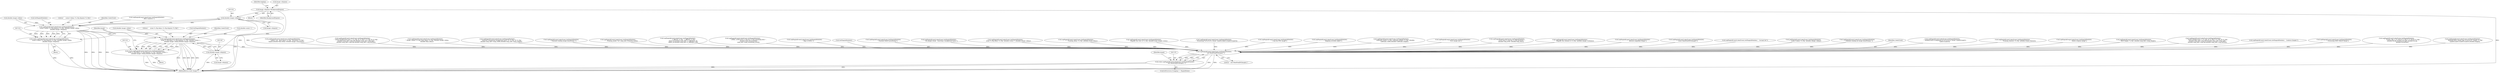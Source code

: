 digraph "0_ImageMagick_22e0310345499ffe906c604428f2a3a668942b05@pointer" {
"1007334" [label="(Call,(double) image->dispose)"];
"1007299" [label="(Call,image->dispose=BackgroundDispose)"];
"1007325" [label="(Call,LogMagickEvent(CoderEvent,GetMagickModule(),\n        \"    scene 0 delay=%.20g dispose=%.20g\",(double) image->delay,\n        (double) image->dispose))"];
"1007323" [label="(Call,(void) LogMagickEvent(CoderEvent,GetMagickModule(),\n        \"    scene 0 delay=%.20g dispose=%.20g\",(double) image->delay,\n        (double) image->dispose))"];
"1007353" [label="(Call,LogMagickEvent(CoderEvent,GetMagickModule(),\n          \"    scene %.20g delay=%.20g dispose=%.20g\",(double) scene++,\n          (double) image->delay,(double) image->dispose))"];
"1007351" [label="(Call,(void) LogMagickEvent(CoderEvent,GetMagickModule(),\n          \"    scene %.20g delay=%.20g dispose=%.20g\",(double) scene++,\n          (double) image->delay,(double) image->dispose))"];
"1007377" [label="(Call,LogMagickEvent(CoderEvent,GetMagickModule(),\n      \"  exit ReadOneJNGImage();\"))"];
"1007375" [label="(Call,(void) LogMagickEvent(CoderEvent,GetMagickModule(),\n      \"  exit ReadOneJNGImage();\"))"];
"1007366" [label="(Call,(double) image->dispose)"];
"1004327" [label="(Call,LogMagickEvent(CoderEvent,GetMagickModule(),\n                    \"  Inserted transparent background layer, W=%.20g, H=%.20g\",\n                    (double) mng_info->mng_width,(double) mng_info->mng_height))"];
"1007336" [label="(Call,image->dispose)"];
"1007299" [label="(Call,image->dispose=BackgroundDispose)"];
"1006675" [label="(Call,LogMagickEvent(CoderEvent,GetMagickModule(),\n          \"  Finished reading image datastream.\"))"];
"1002085" [label="(Call,LogMagickEvent(CoderEvent,GetMagickModule(),\n                \"    Framing_mode=%d\",mng_info->framing_mode))"];
"1001307" [label="(Call,LogMagickEvent(CoderEvent,GetMagickModule(),\n                          \"  x_off[%d]: %.20g,  y_off[%d]: %.20g\",\n                          object_id,(double) mng_info->x_off[object_id],\n                          object_id,(double) mng_info->y_off[object_id]))"];
"1003135" [label="(Call,LogMagickEvent(CoderEvent,GetMagickModule(),\n                          \"  ENDL: LOOP level %.20g has %.20g remaining iters \",\n                            (double) loop_level,(double)\n                            mng_info->loop_count[loop_level]))"];
"1000676" [label="(Call,LogMagickEvent(CoderEvent,GetMagickModule(),\n                \"  Skip to IEND.\"))"];
"1000181" [label="(Block,)"];
"1007306" [label="(Identifier,logging)"];
"1007377" [label="(Call,LogMagickEvent(CoderEvent,GetMagickModule(),\n      \"  exit ReadOneJNGImage();\"))"];
"1007379" [label="(Call,GetMagickModule())"];
"1006224" [label="(Call,LogMagickEvent(CoderEvent,GetMagickModule(),\n                    \"  Finished MAGN processing\"))"];
"1007366" [label="(Call,(double) image->dispose)"];
"1006722" [label="(Call,LogMagickEvent(CoderEvent,GetMagickModule(),\n          \"  No images found.  Inserting a background layer.\"))"];
"1007329" [label="(Call,(double) image->delay)"];
"1007327" [label="(Call,GetMagickModule())"];
"1007127" [label="(Call,LogMagickEvent(CoderEvent,GetMagickModule(),\n          \"    scene %.20g delay=%.20g\",(double) scene++,(double) image->delay))"];
"1007328" [label="(Literal,\"    scene 0 delay=%.20g dispose=%.20g\")"];
"1007325" [label="(Call,LogMagickEvent(CoderEvent,GetMagickModule(),\n        \"    scene 0 delay=%.20g dispose=%.20g\",(double) image->delay,\n        (double) image->dispose))"];
"1002199" [label="(Call,LogMagickEvent(CoderEvent,GetMagickModule(),\n                            \"    Framing_delay=%.20g\",(double) frame_delay))"];
"1005202" [label="(Call,LogMagickEvent(CoderEvent,GetMagickModule(),\n                    \"    Magnify the rows to %.20g\",(double) large_image->rows))"];
"1007375" [label="(Call,(void) LogMagickEvent(CoderEvent,GetMagickModule(),\n      \"  exit ReadOneJNGImage();\"))"];
"1007371" [label="(ControlStructure,if (logging != MagickFalse))"];
"1007351" [label="(Call,(void) LogMagickEvent(CoderEvent,GetMagickModule(),\n          \"    scene %.20g delay=%.20g dispose=%.20g\",(double) scene++,\n          (double) image->delay,(double) image->dispose))"];
"1007382" [label="(Identifier,image)"];
"1007308" [label="(Block,)"];
"1007383" [label="(MethodReturn,static Image *)"];
"1004057" [label="(Call,LogMagickEvent(CoderEvent,GetMagickModule(),\n            \"  Processing %c%c%c%c chunk\",type[0],type[1],type[2],type[3]))"];
"1007368" [label="(Call,image->dispose)"];
"1007342" [label="(Identifier,image)"];
"1007326" [label="(Identifier,CoderEvent)"];
"1006382" [label="(Call,LogMagickEvent(CoderEvent,GetMagickModule(),\n                \"  Crop the PNG image\"))"];
"1007354" [label="(Identifier,CoderEvent)"];
"1004100" [label="(Call,LogMagickEvent(CoderEvent,GetMagickModule(),\n                \"  Skipping invisible object\"))"];
"1002386" [label="(Call,LogMagickEvent(CoderEvent,GetMagickModule(),\n                \"   subframe_width=%.20g, subframe_height=%.20g\",(double)\n                subframe_width,(double) subframe_height))"];
"1007357" [label="(Call,(double) scene++)"];
"1007300" [label="(Call,image->dispose)"];
"1006952" [label="(Call,LogMagickEvent(CoderEvent,GetMagickModule(),\n            \"  First image null\"))"];
"1007380" [label="(Literal,\"  exit ReadOneJNGImage();\")"];
"1003019" [label="(Call,LogMagickEvent(CoderEvent,GetMagickModule(),\n                    \"  LOOP level %.20g has %.20g iterations \",\n                    (double) loop_level, (double) loop_iters))"];
"1005756" [label="(Call,LogMagickEvent(CoderEvent,GetMagickModule(),\n                    \"    Magnify the columns to %.20g\",(double) image->columns))"];
"1005025" [label="(Call,LogMagickEvent(CoderEvent,GetMagickModule(),\n                    \"    Allocate magnified image\"))"];
"1007361" [label="(Call,(double) image->delay)"];
"1000269" [label="(Call,LogMagickEvent(CoderEvent,GetMagickModule(),\n    \"  Enter ReadOneMNGImage()\"))"];
"1007334" [label="(Call,(double) image->dispose)"];
"1006910" [label="(Call,LogMagickEvent(CoderEvent,GetMagickModule(),\"  Corrupt list\"))"];
"1007353" [label="(Call,LogMagickEvent(CoderEvent,GetMagickModule(),\n          \"    scene %.20g delay=%.20g dispose=%.20g\",(double) scene++,\n          (double) image->delay,(double) image->dispose))"];
"1007104" [label="(Call,LogMagickEvent(CoderEvent,GetMagickModule(),\n        \"    scene 0 delay=%.20g\",(double) image->delay))"];
"1006696" [label="(Call,LogMagickEvent(CoderEvent,GetMagickModule(),\n      \"  Finished reading all image datastreams.\"))"];
"1007378" [label="(Identifier,CoderEvent)"];
"1004659" [label="(Call,LogMagickEvent(CoderEvent,GetMagickModule(),\n            \"  Seeking back to beginning of %c%c%c%c chunk\",type[0],type[1],\n            type[2],type[3]))"];
"1002260" [label="(Call,LogMagickEvent(CoderEvent,GetMagickModule(),\n                            \"    Framing_timeout=%.20g\",(double) frame_timeout))"];
"1005735" [label="(Call,LogMagickEvent(CoderEvent,GetMagickModule(),\n                    \"    Delete original image\"))"];
"1007356" [label="(Literal,\"    scene %.20g delay=%.20g dispose=%.20g\")"];
"1000775" [label="(Call,LogMagickEvent(CoderEvent,GetMagickModule(),\n                  \"  MNG height: %.20g\",(double) mng_info->mng_height))"];
"1007323" [label="(Call,(void) LogMagickEvent(CoderEvent,GetMagickModule(),\n        \"    scene 0 delay=%.20g dispose=%.20g\",(double) image->delay,\n        (double) image->dispose))"];
"1002532" [label="(Call,LogMagickEvent(CoderEvent,GetMagickModule(),\n                    \"  Insert backgd layer, L=%.20g, R=%.20g T=%.20g, B=%.20g\",\n                    (double) mng_info->clip.left,(double) mng_info->clip.right,\n                    (double) mng_info->clip.top,(double) mng_info->clip.bottom))"];
"1007303" [label="(Identifier,BackgroundDispose)"];
"1007156" [label="(Call,LogMagickEvent(CoderEvent,GetMagickModule(),\"  Coalesce Images\"))"];
"1004795" [label="(Call,LogMagickEvent(CoderEvent,GetMagickModule(),\n                \"  Processing MNG MAGN chunk\"))"];
"1002305" [label="(Call,LogMagickEvent(CoderEvent,GetMagickModule(),\n                            \"    Frame_clip: L=%.20g R=%.20g T=%.20g B=%.20g\",\n                            (double) fb.left,(double) fb.right,(double) fb.top,\n                            (double) fb.bottom))"];
"1007319" [label="(Call,LogMagickEvent(CoderEvent,GetMagickModule(),\n        \"  After coalesce:\"))"];
"1000457" [label="(Call,LogMagickEvent(CoderEvent,GetMagickModule(),\n           \"  Reading MNG chunk type %c%c%c%c, length: %.20g\",\n           type[0],type[1],type[2],type[3],(double) length))"];
"1001077" [label="(Call,LogMagickEvent(CoderEvent,GetMagickModule(),\n                  \"    repeat=%d,  final_delay=%.20g,  iterations=%.20g\",\n                  repeat,(double) final_delay, (double) image->iterations))"];
"1004485" [label="(Call,LogMagickEvent(CoderEvent,GetMagickModule(),\n                \"  Insert background layer, L=%.20g, R=%.20g T=%.20g, B=%.20g\",\n                (double) mng_info->clip.left,(double) mng_info->clip.right,\n                (double) mng_info->clip.top,(double) mng_info->clip.bottom))"];
"1007071" [label="(Call,LogMagickEvent(CoderEvent,GetMagickModule(),\n        \"  image->delay=%.20g, final_delay=%.20g\",(double) image->delay,\n        (double) final_delay))"];
"1007355" [label="(Call,GetMagickModule())"];
"1007346" [label="(Block,)"];
"1007334" -> "1007325"  [label="AST: "];
"1007334" -> "1007336"  [label="CFG: "];
"1007335" -> "1007334"  [label="AST: "];
"1007336" -> "1007334"  [label="AST: "];
"1007325" -> "1007334"  [label="CFG: "];
"1007334" -> "1007383"  [label="DDG: "];
"1007334" -> "1007325"  [label="DDG: "];
"1007299" -> "1007334"  [label="DDG: "];
"1007334" -> "1007366"  [label="DDG: "];
"1007299" -> "1000181"  [label="AST: "];
"1007299" -> "1007303"  [label="CFG: "];
"1007300" -> "1007299"  [label="AST: "];
"1007303" -> "1007299"  [label="AST: "];
"1007306" -> "1007299"  [label="CFG: "];
"1007299" -> "1007383"  [label="DDG: "];
"1007299" -> "1007383"  [label="DDG: "];
"1007325" -> "1007323"  [label="AST: "];
"1007326" -> "1007325"  [label="AST: "];
"1007327" -> "1007325"  [label="AST: "];
"1007328" -> "1007325"  [label="AST: "];
"1007329" -> "1007325"  [label="AST: "];
"1007323" -> "1007325"  [label="CFG: "];
"1007325" -> "1007383"  [label="DDG: "];
"1007325" -> "1007383"  [label="DDG: "];
"1007325" -> "1007383"  [label="DDG: "];
"1007325" -> "1007383"  [label="DDG: "];
"1007325" -> "1007323"  [label="DDG: "];
"1007325" -> "1007323"  [label="DDG: "];
"1007325" -> "1007323"  [label="DDG: "];
"1007325" -> "1007323"  [label="DDG: "];
"1007325" -> "1007323"  [label="DDG: "];
"1007319" -> "1007325"  [label="DDG: "];
"1007329" -> "1007325"  [label="DDG: "];
"1007325" -> "1007353"  [label="DDG: "];
"1007325" -> "1007377"  [label="DDG: "];
"1007323" -> "1007308"  [label="AST: "];
"1007324" -> "1007323"  [label="AST: "];
"1007342" -> "1007323"  [label="CFG: "];
"1007323" -> "1007383"  [label="DDG: "];
"1007323" -> "1007383"  [label="DDG: "];
"1007353" -> "1007351"  [label="AST: "];
"1007353" -> "1007366"  [label="CFG: "];
"1007354" -> "1007353"  [label="AST: "];
"1007355" -> "1007353"  [label="AST: "];
"1007356" -> "1007353"  [label="AST: "];
"1007357" -> "1007353"  [label="AST: "];
"1007361" -> "1007353"  [label="AST: "];
"1007366" -> "1007353"  [label="AST: "];
"1007351" -> "1007353"  [label="CFG: "];
"1007353" -> "1007383"  [label="DDG: "];
"1007353" -> "1007383"  [label="DDG: "];
"1007353" -> "1007383"  [label="DDG: "];
"1007353" -> "1007383"  [label="DDG: "];
"1007353" -> "1007383"  [label="DDG: "];
"1007353" -> "1007351"  [label="DDG: "];
"1007353" -> "1007351"  [label="DDG: "];
"1007353" -> "1007351"  [label="DDG: "];
"1007353" -> "1007351"  [label="DDG: "];
"1007353" -> "1007351"  [label="DDG: "];
"1007353" -> "1007351"  [label="DDG: "];
"1007361" -> "1007353"  [label="DDG: "];
"1007366" -> "1007353"  [label="DDG: "];
"1007353" -> "1007377"  [label="DDG: "];
"1007351" -> "1007346"  [label="AST: "];
"1007352" -> "1007351"  [label="AST: "];
"1007342" -> "1007351"  [label="CFG: "];
"1007351" -> "1007383"  [label="DDG: "];
"1007351" -> "1007383"  [label="DDG: "];
"1007377" -> "1007375"  [label="AST: "];
"1007377" -> "1007380"  [label="CFG: "];
"1007378" -> "1007377"  [label="AST: "];
"1007379" -> "1007377"  [label="AST: "];
"1007380" -> "1007377"  [label="AST: "];
"1007375" -> "1007377"  [label="CFG: "];
"1007377" -> "1007383"  [label="DDG: "];
"1007377" -> "1007383"  [label="DDG: "];
"1007377" -> "1007375"  [label="DDG: "];
"1007377" -> "1007375"  [label="DDG: "];
"1007377" -> "1007375"  [label="DDG: "];
"1007156" -> "1007377"  [label="DDG: "];
"1003019" -> "1007377"  [label="DDG: "];
"1007104" -> "1007377"  [label="DDG: "];
"1004485" -> "1007377"  [label="DDG: "];
"1001307" -> "1007377"  [label="DDG: "];
"1002199" -> "1007377"  [label="DDG: "];
"1007127" -> "1007377"  [label="DDG: "];
"1004100" -> "1007377"  [label="DDG: "];
"1004795" -> "1007377"  [label="DDG: "];
"1000457" -> "1007377"  [label="DDG: "];
"1000269" -> "1007377"  [label="DDG: "];
"1004327" -> "1007377"  [label="DDG: "];
"1006696" -> "1007377"  [label="DDG: "];
"1002305" -> "1007377"  [label="DDG: "];
"1002532" -> "1007377"  [label="DDG: "];
"1000676" -> "1007377"  [label="DDG: "];
"1003135" -> "1007377"  [label="DDG: "];
"1007071" -> "1007377"  [label="DDG: "];
"1002386" -> "1007377"  [label="DDG: "];
"1006722" -> "1007377"  [label="DDG: "];
"1000775" -> "1007377"  [label="DDG: "];
"1006675" -> "1007377"  [label="DDG: "];
"1006382" -> "1007377"  [label="DDG: "];
"1006910" -> "1007377"  [label="DDG: "];
"1005756" -> "1007377"  [label="DDG: "];
"1004659" -> "1007377"  [label="DDG: "];
"1006224" -> "1007377"  [label="DDG: "];
"1001077" -> "1007377"  [label="DDG: "];
"1005025" -> "1007377"  [label="DDG: "];
"1002260" -> "1007377"  [label="DDG: "];
"1005735" -> "1007377"  [label="DDG: "];
"1004057" -> "1007377"  [label="DDG: "];
"1006952" -> "1007377"  [label="DDG: "];
"1002085" -> "1007377"  [label="DDG: "];
"1005202" -> "1007377"  [label="DDG: "];
"1007375" -> "1007371"  [label="AST: "];
"1007376" -> "1007375"  [label="AST: "];
"1007382" -> "1007375"  [label="CFG: "];
"1007375" -> "1007383"  [label="DDG: "];
"1007375" -> "1007383"  [label="DDG: "];
"1007366" -> "1007368"  [label="CFG: "];
"1007367" -> "1007366"  [label="AST: "];
"1007368" -> "1007366"  [label="AST: "];
"1007366" -> "1007383"  [label="DDG: "];
}
